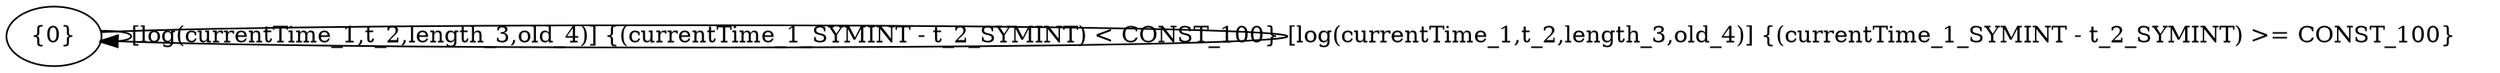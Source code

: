 digraph osm_sequence
{
"{0}"  -> "{0}" [label="[log(currentTime_1,t_2,length_3,old_4)] {(currentTime_1_SYMINT - t_2_SYMINT) < CONST_100} "];
"{0}"  -> "{0}" [label="[log(currentTime_1,t_2,length_3,old_4)] {(currentTime_1_SYMINT - t_2_SYMINT) >= CONST_100} "];
}

